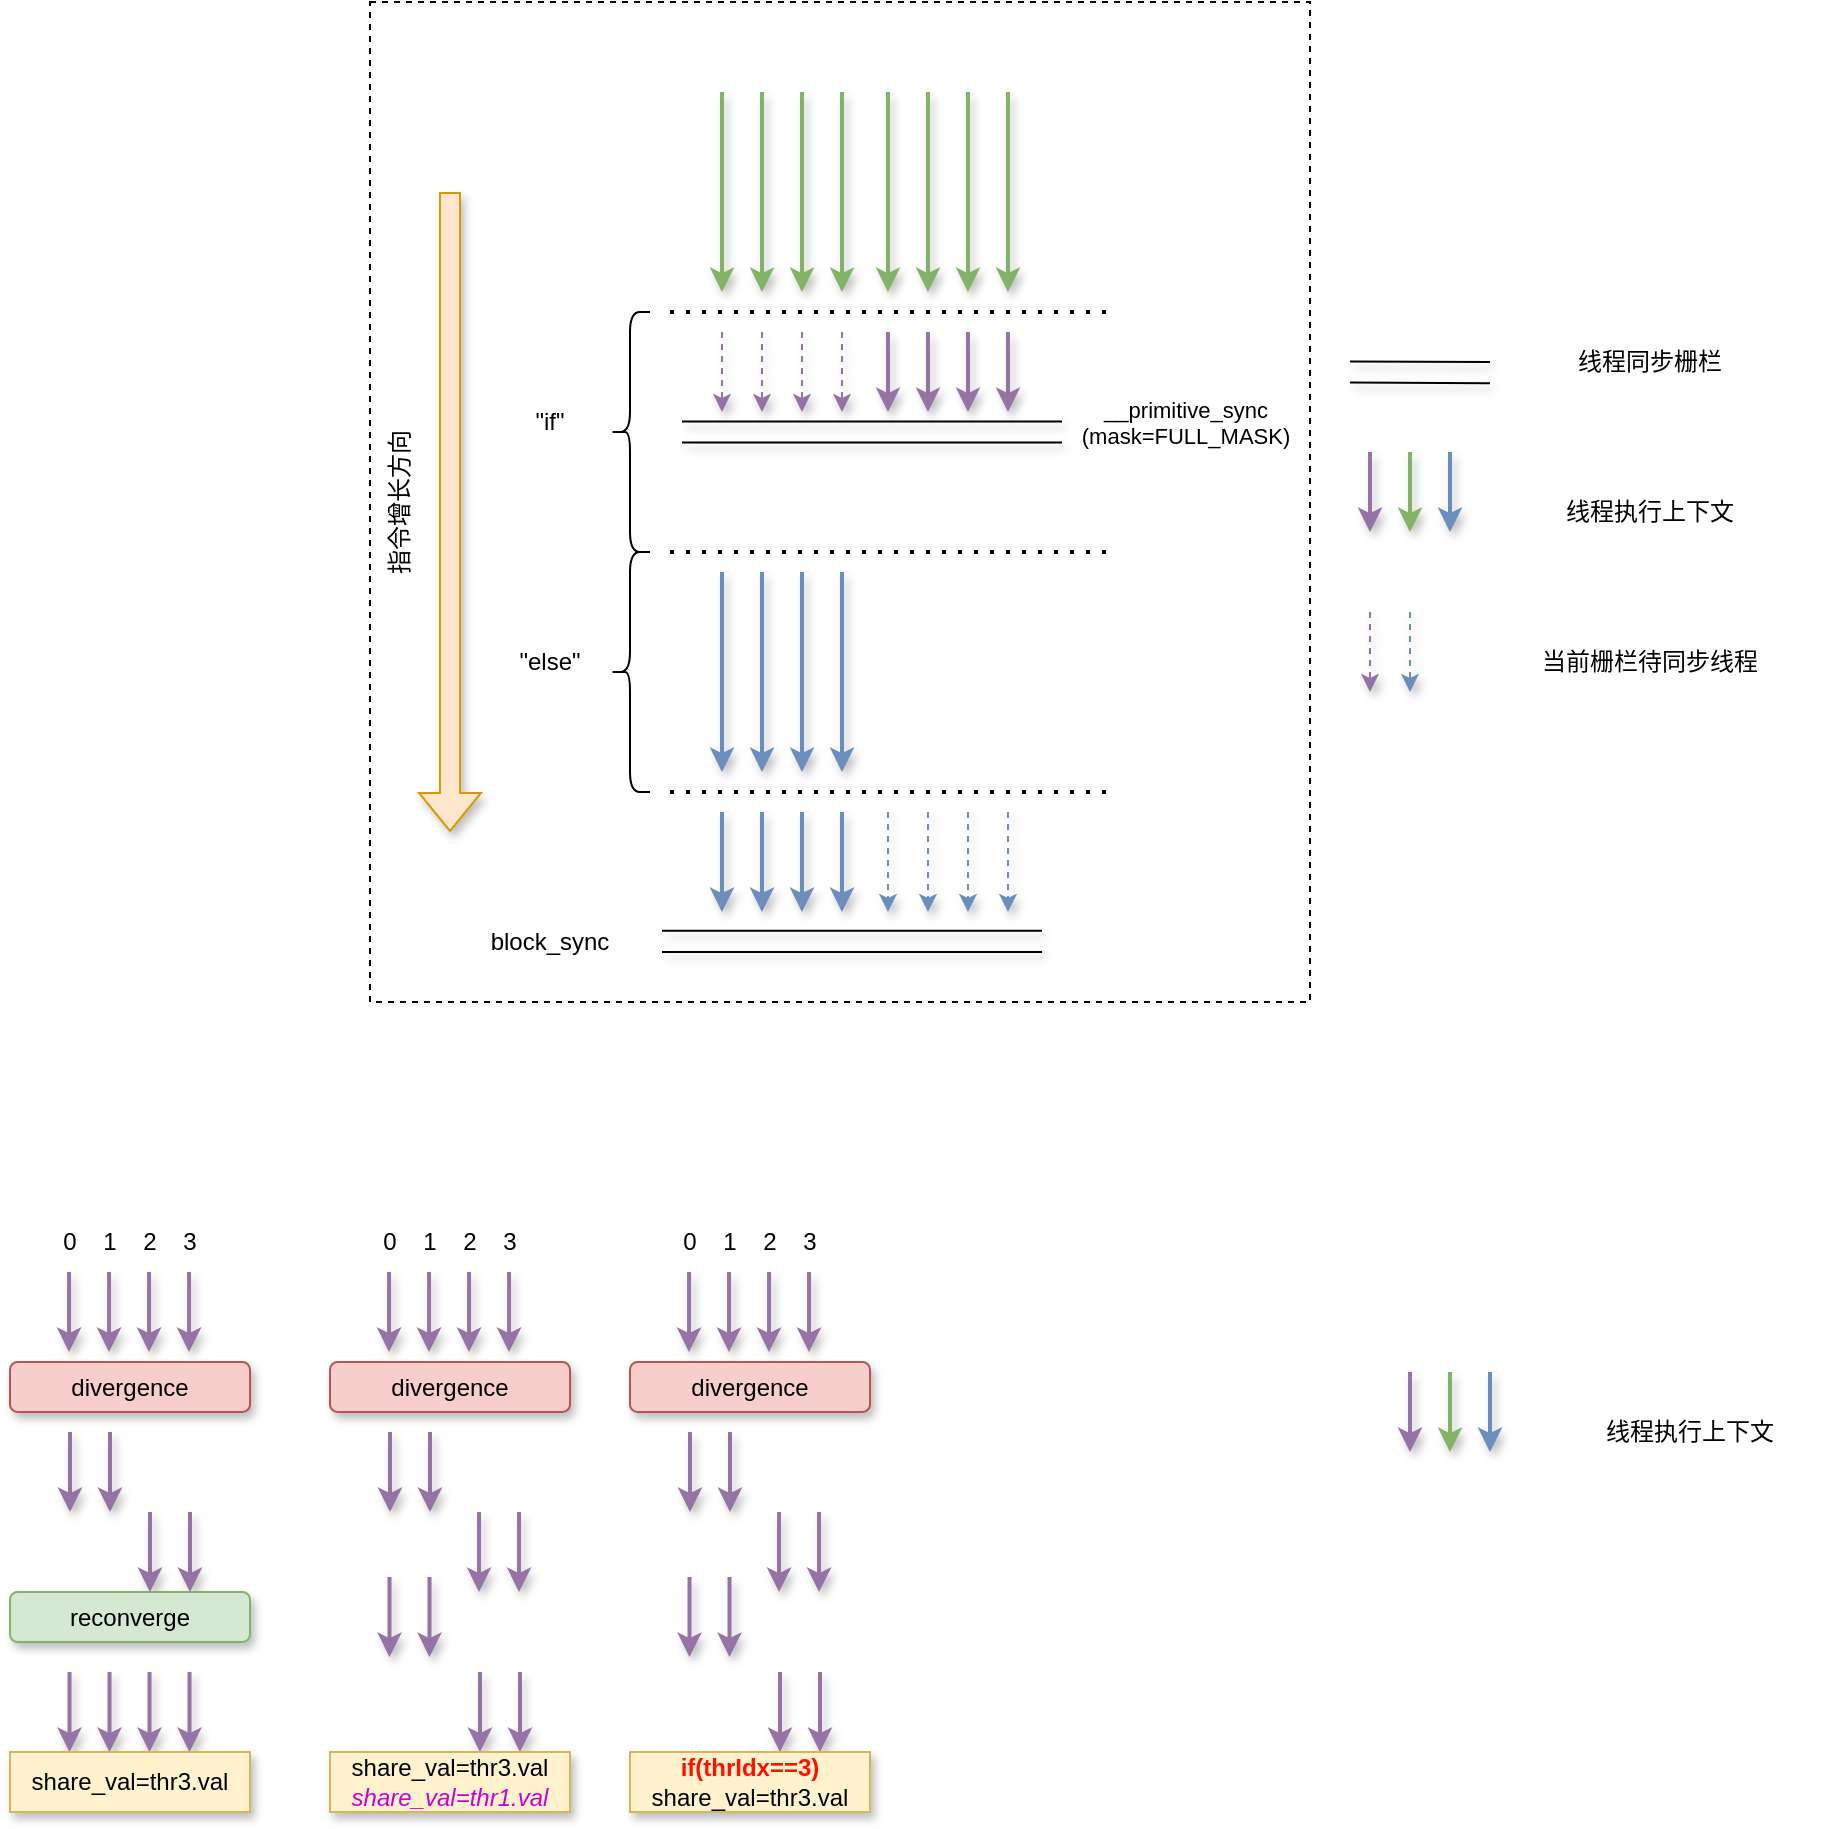 <mxfile version="24.4.0" type="github">
  <diagram name="第 1 页" id="qoLdiFCqsZCSUA59nAG3">
    <mxGraphModel dx="1637" dy="458" grid="1" gridSize="10" guides="1" tooltips="1" connect="1" arrows="1" fold="1" page="1" pageScale="1" pageWidth="827" pageHeight="1169" math="0" shadow="0">
      <root>
        <mxCell id="0" />
        <mxCell id="1" parent="0" />
        <mxCell id="PFtwk1hPvhhd0XtJ_q7h-61" value="" style="rounded=0;whiteSpace=wrap;html=1;fillColor=none;dashed=1;shadow=0;glass=0;" parent="1" vertex="1">
          <mxGeometry x="80" y="165" width="470" height="500" as="geometry" />
        </mxCell>
        <mxCell id="PFtwk1hPvhhd0XtJ_q7h-1" value="" style="endArrow=classic;html=1;rounded=0;strokeWidth=2;fillColor=#d5e8d4;strokeColor=#82b366;flowAnimation=0;shadow=1;" parent="1" edge="1">
          <mxGeometry width="50" height="50" relative="1" as="geometry">
            <mxPoint x="256" y="210" as="sourcePoint" />
            <mxPoint x="256" y="310" as="targetPoint" />
          </mxGeometry>
        </mxCell>
        <mxCell id="PFtwk1hPvhhd0XtJ_q7h-2" value="" style="endArrow=classic;html=1;rounded=0;strokeWidth=2;fillColor=#d5e8d4;strokeColor=#82b366;flowAnimation=0;shadow=1;" parent="1" edge="1">
          <mxGeometry width="50" height="50" relative="1" as="geometry">
            <mxPoint x="276" y="210" as="sourcePoint" />
            <mxPoint x="276" y="310" as="targetPoint" />
          </mxGeometry>
        </mxCell>
        <mxCell id="PFtwk1hPvhhd0XtJ_q7h-3" value="" style="endArrow=classic;html=1;rounded=0;strokeWidth=2;fillColor=#d5e8d4;strokeColor=#82b366;flowAnimation=0;shadow=1;" parent="1" edge="1">
          <mxGeometry width="50" height="50" relative="1" as="geometry">
            <mxPoint x="296" y="210" as="sourcePoint" />
            <mxPoint x="296" y="310" as="targetPoint" />
          </mxGeometry>
        </mxCell>
        <mxCell id="PFtwk1hPvhhd0XtJ_q7h-4" value="" style="endArrow=classic;html=1;rounded=0;strokeWidth=2;fillColor=#d5e8d4;strokeColor=#82b366;flowAnimation=0;shadow=1;" parent="1" edge="1">
          <mxGeometry width="50" height="50" relative="1" as="geometry">
            <mxPoint x="316" y="210" as="sourcePoint" />
            <mxPoint x="316" y="310" as="targetPoint" />
          </mxGeometry>
        </mxCell>
        <mxCell id="PFtwk1hPvhhd0XtJ_q7h-5" value="" style="endArrow=classic;html=1;rounded=0;strokeWidth=2;fillColor=#d5e8d4;strokeColor=#82b366;flowAnimation=0;shadow=1;" parent="1" edge="1">
          <mxGeometry width="50" height="50" relative="1" as="geometry">
            <mxPoint x="339" y="210" as="sourcePoint" />
            <mxPoint x="339" y="310" as="targetPoint" />
          </mxGeometry>
        </mxCell>
        <mxCell id="PFtwk1hPvhhd0XtJ_q7h-6" value="" style="endArrow=classic;html=1;rounded=0;strokeWidth=2;fillColor=#d5e8d4;strokeColor=#82b366;flowAnimation=0;shadow=1;" parent="1" edge="1">
          <mxGeometry width="50" height="50" relative="1" as="geometry">
            <mxPoint x="359" y="210" as="sourcePoint" />
            <mxPoint x="359" y="310" as="targetPoint" />
          </mxGeometry>
        </mxCell>
        <mxCell id="PFtwk1hPvhhd0XtJ_q7h-7" value="" style="endArrow=classic;html=1;rounded=0;strokeWidth=2;fillColor=#d5e8d4;strokeColor=#82b366;flowAnimation=0;shadow=1;" parent="1" edge="1">
          <mxGeometry width="50" height="50" relative="1" as="geometry">
            <mxPoint x="379" y="210" as="sourcePoint" />
            <mxPoint x="379" y="310" as="targetPoint" />
          </mxGeometry>
        </mxCell>
        <mxCell id="PFtwk1hPvhhd0XtJ_q7h-8" value="" style="endArrow=classic;html=1;rounded=0;strokeWidth=2;fillColor=#d5e8d4;strokeColor=#82b366;flowAnimation=0;shadow=1;" parent="1" edge="1">
          <mxGeometry width="50" height="50" relative="1" as="geometry">
            <mxPoint x="399" y="210" as="sourcePoint" />
            <mxPoint x="399" y="310" as="targetPoint" />
          </mxGeometry>
        </mxCell>
        <mxCell id="PFtwk1hPvhhd0XtJ_q7h-9" value="&quot;if&quot;" style="text;html=1;align=center;verticalAlign=middle;whiteSpace=wrap;rounded=0;" parent="1" vertex="1">
          <mxGeometry x="140" y="360" width="60" height="30" as="geometry" />
        </mxCell>
        <mxCell id="PFtwk1hPvhhd0XtJ_q7h-10" value="&lt;font style=&quot;font-size: 11px;&quot;&gt;__primitive_sync&lt;/font&gt;&lt;div style=&quot;font-size: 11px;&quot;&gt;&lt;font style=&quot;font-size: 11px;&quot;&gt;(mask=FULL_MASK)&lt;/font&gt;&lt;/div&gt;" style="text;html=1;align=center;verticalAlign=middle;whiteSpace=wrap;rounded=0;" parent="1" vertex="1">
          <mxGeometry x="438" y="360" width="100" height="30" as="geometry" />
        </mxCell>
        <mxCell id="PFtwk1hPvhhd0XtJ_q7h-11" value="" style="endArrow=none;dashed=1;html=1;dashPattern=1 3;strokeWidth=2;rounded=0;" parent="1" edge="1">
          <mxGeometry width="50" height="50" relative="1" as="geometry">
            <mxPoint x="230" y="320" as="sourcePoint" />
            <mxPoint x="450" y="320" as="targetPoint" />
          </mxGeometry>
        </mxCell>
        <mxCell id="PFtwk1hPvhhd0XtJ_q7h-12" value="" style="shape=curlyBracket;whiteSpace=wrap;html=1;rounded=1;labelPosition=left;verticalLabelPosition=middle;align=right;verticalAlign=middle;" parent="1" vertex="1">
          <mxGeometry x="200" y="320" width="20" height="120" as="geometry" />
        </mxCell>
        <mxCell id="PFtwk1hPvhhd0XtJ_q7h-13" value="" style="endArrow=none;dashed=1;html=1;dashPattern=1 3;strokeWidth=2;rounded=0;" parent="1" edge="1">
          <mxGeometry width="50" height="50" relative="1" as="geometry">
            <mxPoint x="230" y="440" as="sourcePoint" />
            <mxPoint x="450" y="440" as="targetPoint" />
          </mxGeometry>
        </mxCell>
        <mxCell id="PFtwk1hPvhhd0XtJ_q7h-14" value="" style="endArrow=classic;html=1;rounded=0;strokeWidth=2;fillColor=#e1d5e7;strokeColor=#9673a6;flowAnimation=0;shadow=1;" parent="1" edge="1">
          <mxGeometry width="50" height="50" relative="1" as="geometry">
            <mxPoint x="339" y="330" as="sourcePoint" />
            <mxPoint x="339" y="370" as="targetPoint" />
          </mxGeometry>
        </mxCell>
        <mxCell id="PFtwk1hPvhhd0XtJ_q7h-15" value="" style="endArrow=classic;html=1;rounded=0;strokeWidth=2;fillColor=#e1d5e7;strokeColor=#9673a6;flowAnimation=0;shadow=1;" parent="1" edge="1">
          <mxGeometry width="50" height="50" relative="1" as="geometry">
            <mxPoint x="359" y="330" as="sourcePoint" />
            <mxPoint x="359" y="370" as="targetPoint" />
          </mxGeometry>
        </mxCell>
        <mxCell id="PFtwk1hPvhhd0XtJ_q7h-16" value="" style="endArrow=classic;html=1;rounded=0;strokeWidth=2;fillColor=#e1d5e7;strokeColor=#9673a6;flowAnimation=0;shadow=1;" parent="1" edge="1">
          <mxGeometry width="50" height="50" relative="1" as="geometry">
            <mxPoint x="379" y="330" as="sourcePoint" />
            <mxPoint x="379" y="370" as="targetPoint" />
          </mxGeometry>
        </mxCell>
        <mxCell id="PFtwk1hPvhhd0XtJ_q7h-17" value="" style="endArrow=classic;html=1;rounded=0;strokeWidth=2;fillColor=#e1d5e7;strokeColor=#9673a6;flowAnimation=0;shadow=1;" parent="1" edge="1">
          <mxGeometry width="50" height="50" relative="1" as="geometry">
            <mxPoint x="399" y="330" as="sourcePoint" />
            <mxPoint x="399" y="370" as="targetPoint" />
          </mxGeometry>
        </mxCell>
        <mxCell id="PFtwk1hPvhhd0XtJ_q7h-18" value="" style="shape=link;html=1;rounded=0;width=10.571;shadow=1;" parent="1" edge="1">
          <mxGeometry width="100" relative="1" as="geometry">
            <mxPoint x="236" y="380" as="sourcePoint" />
            <mxPoint x="426" y="380" as="targetPoint" />
          </mxGeometry>
        </mxCell>
        <mxCell id="PFtwk1hPvhhd0XtJ_q7h-19" value="" style="endArrow=classic;html=1;rounded=0;strokeWidth=1;fillColor=#e1d5e7;strokeColor=#9673a6;dashed=1;flowAnimation=0;shadow=1;" parent="1" edge="1">
          <mxGeometry width="50" height="50" relative="1" as="geometry">
            <mxPoint x="256" y="330" as="sourcePoint" />
            <mxPoint x="256" y="370" as="targetPoint" />
          </mxGeometry>
        </mxCell>
        <mxCell id="PFtwk1hPvhhd0XtJ_q7h-20" value="" style="endArrow=classic;html=1;rounded=0;strokeWidth=1;fillColor=#e1d5e7;strokeColor=#9673a6;dashed=1;flowAnimation=0;shadow=1;" parent="1" edge="1">
          <mxGeometry width="50" height="50" relative="1" as="geometry">
            <mxPoint x="276" y="330" as="sourcePoint" />
            <mxPoint x="276" y="370" as="targetPoint" />
          </mxGeometry>
        </mxCell>
        <mxCell id="PFtwk1hPvhhd0XtJ_q7h-21" value="" style="endArrow=classic;html=1;rounded=0;strokeWidth=1;fillColor=#e1d5e7;strokeColor=#9673a6;dashed=1;flowAnimation=0;shadow=1;" parent="1" edge="1">
          <mxGeometry width="50" height="50" relative="1" as="geometry">
            <mxPoint x="296" y="330" as="sourcePoint" />
            <mxPoint x="296" y="370" as="targetPoint" />
          </mxGeometry>
        </mxCell>
        <mxCell id="PFtwk1hPvhhd0XtJ_q7h-22" value="" style="endArrow=classic;html=1;rounded=0;strokeWidth=1;fillColor=#e1d5e7;strokeColor=#9673a6;dashed=1;flowAnimation=0;shadow=1;" parent="1" edge="1">
          <mxGeometry width="50" height="50" relative="1" as="geometry">
            <mxPoint x="316" y="330" as="sourcePoint" />
            <mxPoint x="316" y="370" as="targetPoint" />
          </mxGeometry>
        </mxCell>
        <mxCell id="PFtwk1hPvhhd0XtJ_q7h-23" value="&quot;else&quot;" style="text;html=1;align=center;verticalAlign=middle;whiteSpace=wrap;rounded=0;" parent="1" vertex="1">
          <mxGeometry x="140" y="480" width="60" height="30" as="geometry" />
        </mxCell>
        <mxCell id="PFtwk1hPvhhd0XtJ_q7h-24" value="" style="endArrow=none;dashed=1;html=1;dashPattern=1 3;strokeWidth=2;rounded=0;" parent="1" edge="1">
          <mxGeometry width="50" height="50" relative="1" as="geometry">
            <mxPoint x="230" y="440" as="sourcePoint" />
            <mxPoint x="450" y="440" as="targetPoint" />
          </mxGeometry>
        </mxCell>
        <mxCell id="PFtwk1hPvhhd0XtJ_q7h-25" value="" style="shape=curlyBracket;whiteSpace=wrap;html=1;rounded=1;labelPosition=left;verticalLabelPosition=middle;align=right;verticalAlign=middle;" parent="1" vertex="1">
          <mxGeometry x="200" y="440" width="20" height="120" as="geometry" />
        </mxCell>
        <mxCell id="PFtwk1hPvhhd0XtJ_q7h-26" value="" style="endArrow=none;dashed=1;html=1;dashPattern=1 3;strokeWidth=2;rounded=0;" parent="1" edge="1">
          <mxGeometry width="50" height="50" relative="1" as="geometry">
            <mxPoint x="230" y="560" as="sourcePoint" />
            <mxPoint x="450" y="560" as="targetPoint" />
          </mxGeometry>
        </mxCell>
        <mxCell id="PFtwk1hPvhhd0XtJ_q7h-27" value="" style="endArrow=classic;html=1;rounded=0;strokeWidth=2;fillColor=#dae8fc;strokeColor=#6c8ebf;shadow=1;" parent="1" edge="1">
          <mxGeometry width="50" height="50" relative="1" as="geometry">
            <mxPoint x="256" y="450" as="sourcePoint" />
            <mxPoint x="256" y="550" as="targetPoint" />
          </mxGeometry>
        </mxCell>
        <mxCell id="PFtwk1hPvhhd0XtJ_q7h-28" value="" style="endArrow=classic;html=1;rounded=0;strokeWidth=2;fillColor=#dae8fc;strokeColor=#6c8ebf;shadow=1;" parent="1" edge="1">
          <mxGeometry width="50" height="50" relative="1" as="geometry">
            <mxPoint x="276" y="450" as="sourcePoint" />
            <mxPoint x="276" y="550" as="targetPoint" />
          </mxGeometry>
        </mxCell>
        <mxCell id="PFtwk1hPvhhd0XtJ_q7h-29" value="" style="endArrow=classic;html=1;rounded=0;strokeWidth=2;fillColor=#dae8fc;strokeColor=#6c8ebf;shadow=1;" parent="1" edge="1">
          <mxGeometry width="50" height="50" relative="1" as="geometry">
            <mxPoint x="296" y="450" as="sourcePoint" />
            <mxPoint x="296" y="550" as="targetPoint" />
          </mxGeometry>
        </mxCell>
        <mxCell id="PFtwk1hPvhhd0XtJ_q7h-30" value="" style="endArrow=classic;html=1;rounded=0;strokeWidth=2;fillColor=#dae8fc;strokeColor=#6c8ebf;shadow=1;" parent="1" edge="1">
          <mxGeometry width="50" height="50" relative="1" as="geometry">
            <mxPoint x="316" y="450" as="sourcePoint" />
            <mxPoint x="316" y="550" as="targetPoint" />
          </mxGeometry>
        </mxCell>
        <mxCell id="PFtwk1hPvhhd0XtJ_q7h-36" value="block_sync" style="text;html=1;align=center;verticalAlign=middle;whiteSpace=wrap;rounded=0;" parent="1" vertex="1">
          <mxGeometry x="140" y="620" width="60" height="30" as="geometry" />
        </mxCell>
        <mxCell id="PFtwk1hPvhhd0XtJ_q7h-37" value="" style="shape=link;html=1;rounded=0;width=10.571;shadow=1;" parent="1" edge="1">
          <mxGeometry width="100" relative="1" as="geometry">
            <mxPoint x="226" y="634.71" as="sourcePoint" />
            <mxPoint x="416" y="634.71" as="targetPoint" />
          </mxGeometry>
        </mxCell>
        <mxCell id="PFtwk1hPvhhd0XtJ_q7h-42" value="" style="endArrow=classic;html=1;rounded=0;strokeWidth=2;fillColor=#dae8fc;strokeColor=#6c8ebf;shadow=1;" parent="1" edge="1">
          <mxGeometry width="50" height="50" relative="1" as="geometry">
            <mxPoint x="256" y="570" as="sourcePoint" />
            <mxPoint x="256" y="620" as="targetPoint" />
          </mxGeometry>
        </mxCell>
        <mxCell id="PFtwk1hPvhhd0XtJ_q7h-43" value="" style="endArrow=classic;html=1;rounded=0;strokeWidth=2;fillColor=#dae8fc;strokeColor=#6c8ebf;shadow=1;" parent="1" edge="1">
          <mxGeometry width="50" height="50" relative="1" as="geometry">
            <mxPoint x="276" y="570" as="sourcePoint" />
            <mxPoint x="276" y="620" as="targetPoint" />
          </mxGeometry>
        </mxCell>
        <mxCell id="PFtwk1hPvhhd0XtJ_q7h-44" value="" style="endArrow=classic;html=1;rounded=0;strokeWidth=2;fillColor=#dae8fc;strokeColor=#6c8ebf;shadow=1;" parent="1" edge="1">
          <mxGeometry width="50" height="50" relative="1" as="geometry">
            <mxPoint x="296" y="570" as="sourcePoint" />
            <mxPoint x="296" y="620" as="targetPoint" />
          </mxGeometry>
        </mxCell>
        <mxCell id="PFtwk1hPvhhd0XtJ_q7h-45" value="" style="endArrow=classic;html=1;rounded=0;strokeWidth=2;fillColor=#dae8fc;strokeColor=#6c8ebf;shadow=1;" parent="1" edge="1">
          <mxGeometry width="50" height="50" relative="1" as="geometry">
            <mxPoint x="316" y="570" as="sourcePoint" />
            <mxPoint x="316" y="620" as="targetPoint" />
          </mxGeometry>
        </mxCell>
        <mxCell id="PFtwk1hPvhhd0XtJ_q7h-46" value="" style="endArrow=classic;html=1;rounded=0;strokeWidth=1;fillColor=#dae8fc;strokeColor=#6c8ebf;dashed=1;shadow=1;" parent="1" edge="1">
          <mxGeometry width="50" height="50" relative="1" as="geometry">
            <mxPoint x="600" y="470" as="sourcePoint" />
            <mxPoint x="600" y="510" as="targetPoint" />
          </mxGeometry>
        </mxCell>
        <mxCell id="PFtwk1hPvhhd0XtJ_q7h-47" value="" style="endArrow=classic;html=1;rounded=0;strokeWidth=1;fillColor=#dae8fc;strokeColor=#6c8ebf;dashed=1;shadow=1;" parent="1" edge="1">
          <mxGeometry width="50" height="50" relative="1" as="geometry">
            <mxPoint x="359" y="570" as="sourcePoint" />
            <mxPoint x="359" y="620" as="targetPoint" />
          </mxGeometry>
        </mxCell>
        <mxCell id="PFtwk1hPvhhd0XtJ_q7h-48" value="" style="endArrow=classic;html=1;rounded=0;strokeWidth=1;fillColor=#dae8fc;strokeColor=#6c8ebf;dashed=1;shadow=1;" parent="1" edge="1">
          <mxGeometry width="50" height="50" relative="1" as="geometry">
            <mxPoint x="379" y="570" as="sourcePoint" />
            <mxPoint x="379" y="620" as="targetPoint" />
          </mxGeometry>
        </mxCell>
        <mxCell id="PFtwk1hPvhhd0XtJ_q7h-49" value="" style="endArrow=classic;html=1;rounded=0;strokeWidth=1;fillColor=#dae8fc;strokeColor=#6c8ebf;dashed=1;shadow=1;" parent="1" edge="1">
          <mxGeometry width="50" height="50" relative="1" as="geometry">
            <mxPoint x="399" y="570" as="sourcePoint" />
            <mxPoint x="399" y="620" as="targetPoint" />
          </mxGeometry>
        </mxCell>
        <mxCell id="PFtwk1hPvhhd0XtJ_q7h-50" value="" style="shape=flexArrow;endArrow=classic;html=1;rounded=0;fillColor=#ffe6cc;strokeColor=#d79b00;shadow=1;" parent="1" edge="1">
          <mxGeometry width="50" height="50" relative="1" as="geometry">
            <mxPoint x="120" y="260" as="sourcePoint" />
            <mxPoint x="120" y="580" as="targetPoint" />
          </mxGeometry>
        </mxCell>
        <mxCell id="PFtwk1hPvhhd0XtJ_q7h-51" value="指令增长方向" style="text;html=1;align=center;verticalAlign=middle;whiteSpace=wrap;rounded=0;rotation=-90;" parent="1" vertex="1">
          <mxGeometry x="30" y="400" width="130" height="30" as="geometry" />
        </mxCell>
        <mxCell id="PFtwk1hPvhhd0XtJ_q7h-52" value="" style="shape=link;html=1;rounded=0;width=10.571;shadow=1;" parent="1" edge="1">
          <mxGeometry width="100" relative="1" as="geometry">
            <mxPoint x="570" y="350" as="sourcePoint" />
            <mxPoint x="640" y="350.29" as="targetPoint" />
          </mxGeometry>
        </mxCell>
        <mxCell id="PFtwk1hPvhhd0XtJ_q7h-53" value="线程同步栅栏" style="text;html=1;align=center;verticalAlign=middle;whiteSpace=wrap;rounded=0;" parent="1" vertex="1">
          <mxGeometry x="650" y="330" width="140" height="30" as="geometry" />
        </mxCell>
        <mxCell id="PFtwk1hPvhhd0XtJ_q7h-54" value="" style="endArrow=classic;html=1;rounded=0;strokeWidth=2;fillColor=#e1d5e7;strokeColor=#9673a6;shadow=1;" parent="1" edge="1">
          <mxGeometry width="50" height="50" relative="1" as="geometry">
            <mxPoint x="580" y="390" as="sourcePoint" />
            <mxPoint x="580" y="430" as="targetPoint" />
          </mxGeometry>
        </mxCell>
        <mxCell id="PFtwk1hPvhhd0XtJ_q7h-55" value="" style="endArrow=classic;html=1;rounded=0;strokeWidth=2;fillColor=#d5e8d4;strokeColor=#82b366;shadow=1;" parent="1" edge="1">
          <mxGeometry width="50" height="50" relative="1" as="geometry">
            <mxPoint x="600" y="390" as="sourcePoint" />
            <mxPoint x="600" y="430" as="targetPoint" />
          </mxGeometry>
        </mxCell>
        <mxCell id="PFtwk1hPvhhd0XtJ_q7h-56" value="" style="endArrow=classic;html=1;rounded=0;strokeWidth=2;fillColor=#dae8fc;strokeColor=#6c8ebf;shadow=1;" parent="1" edge="1">
          <mxGeometry width="50" height="50" relative="1" as="geometry">
            <mxPoint x="620" y="390" as="sourcePoint" />
            <mxPoint x="620" y="430" as="targetPoint" />
          </mxGeometry>
        </mxCell>
        <mxCell id="PFtwk1hPvhhd0XtJ_q7h-57" value="线程执行上下文" style="text;html=1;align=center;verticalAlign=middle;whiteSpace=wrap;rounded=0;" parent="1" vertex="1">
          <mxGeometry x="650" y="405" width="140" height="30" as="geometry" />
        </mxCell>
        <mxCell id="PFtwk1hPvhhd0XtJ_q7h-58" value="" style="endArrow=classic;html=1;rounded=0;strokeWidth=1;fillColor=#e1d5e7;strokeColor=#9673a6;dashed=1;shadow=1;" parent="1" edge="1">
          <mxGeometry width="50" height="50" relative="1" as="geometry">
            <mxPoint x="580" y="470" as="sourcePoint" />
            <mxPoint x="580" y="510" as="targetPoint" />
          </mxGeometry>
        </mxCell>
        <mxCell id="PFtwk1hPvhhd0XtJ_q7h-59" value="当前栅栏待同步线程" style="text;html=1;align=center;verticalAlign=middle;whiteSpace=wrap;rounded=0;" parent="1" vertex="1">
          <mxGeometry x="650" y="480" width="140" height="30" as="geometry" />
        </mxCell>
        <mxCell id="PFtwk1hPvhhd0XtJ_q7h-60" value="" style="endArrow=classic;html=1;rounded=0;strokeWidth=1;fillColor=#dae8fc;strokeColor=#6c8ebf;dashed=1;shadow=1;" parent="1" edge="1">
          <mxGeometry width="50" height="50" relative="1" as="geometry">
            <mxPoint x="339" y="570" as="sourcePoint" />
            <mxPoint x="339" y="620" as="targetPoint" />
          </mxGeometry>
        </mxCell>
        <mxCell id="EQWW8bcsBTYg8FEdF-Mc-1" value="" style="endArrow=classic;html=1;rounded=0;strokeWidth=2;fillColor=#e1d5e7;strokeColor=#9673a6;shadow=1;" parent="1" edge="1">
          <mxGeometry width="50" height="50" relative="1" as="geometry">
            <mxPoint x="600" y="850" as="sourcePoint" />
            <mxPoint x="600" y="890" as="targetPoint" />
          </mxGeometry>
        </mxCell>
        <mxCell id="EQWW8bcsBTYg8FEdF-Mc-2" value="" style="endArrow=classic;html=1;rounded=0;strokeWidth=2;fillColor=#d5e8d4;strokeColor=#82b366;shadow=1;" parent="1" edge="1">
          <mxGeometry width="50" height="50" relative="1" as="geometry">
            <mxPoint x="620" y="850" as="sourcePoint" />
            <mxPoint x="620" y="890" as="targetPoint" />
          </mxGeometry>
        </mxCell>
        <mxCell id="EQWW8bcsBTYg8FEdF-Mc-3" value="" style="endArrow=classic;html=1;rounded=0;strokeWidth=2;fillColor=#dae8fc;strokeColor=#6c8ebf;shadow=1;" parent="1" edge="1">
          <mxGeometry width="50" height="50" relative="1" as="geometry">
            <mxPoint x="640" y="850" as="sourcePoint" />
            <mxPoint x="640" y="890" as="targetPoint" />
          </mxGeometry>
        </mxCell>
        <mxCell id="EQWW8bcsBTYg8FEdF-Mc-4" value="线程执行上下文" style="text;html=1;align=center;verticalAlign=middle;whiteSpace=wrap;rounded=0;" parent="1" vertex="1">
          <mxGeometry x="670" y="865" width="140" height="30" as="geometry" />
        </mxCell>
        <mxCell id="EQWW8bcsBTYg8FEdF-Mc-5" value="" style="endArrow=classic;html=1;rounded=0;strokeWidth=2;fillColor=#e1d5e7;strokeColor=#9673a6;shadow=1;" parent="1" edge="1">
          <mxGeometry width="50" height="50" relative="1" as="geometry">
            <mxPoint x="-70.48" y="800" as="sourcePoint" />
            <mxPoint x="-70.48" y="840" as="targetPoint" />
          </mxGeometry>
        </mxCell>
        <mxCell id="EQWW8bcsBTYg8FEdF-Mc-6" value="" style="endArrow=classic;html=1;rounded=0;strokeWidth=2;fillColor=#e1d5e7;strokeColor=#9673a6;shadow=1;" parent="1" edge="1">
          <mxGeometry width="50" height="50" relative="1" as="geometry">
            <mxPoint x="-50.48" y="800" as="sourcePoint" />
            <mxPoint x="-50.48" y="840" as="targetPoint" />
          </mxGeometry>
        </mxCell>
        <mxCell id="EQWW8bcsBTYg8FEdF-Mc-8" value="" style="endArrow=classic;html=1;rounded=0;strokeWidth=2;fillColor=#e1d5e7;strokeColor=#9673a6;shadow=1;" parent="1" edge="1">
          <mxGeometry width="50" height="50" relative="1" as="geometry">
            <mxPoint x="-30.48" y="800" as="sourcePoint" />
            <mxPoint x="-30.48" y="840" as="targetPoint" />
          </mxGeometry>
        </mxCell>
        <mxCell id="EQWW8bcsBTYg8FEdF-Mc-9" value="" style="endArrow=classic;html=1;rounded=0;strokeWidth=2;fillColor=#e1d5e7;strokeColor=#9673a6;shadow=1;" parent="1" edge="1">
          <mxGeometry width="50" height="50" relative="1" as="geometry">
            <mxPoint x="-10.48" y="800" as="sourcePoint" />
            <mxPoint x="-10.48" y="840" as="targetPoint" />
          </mxGeometry>
        </mxCell>
        <mxCell id="EQWW8bcsBTYg8FEdF-Mc-10" value="divergence" style="rounded=1;whiteSpace=wrap;html=1;fillColor=#f8cecc;strokeColor=#b85450;shadow=1;" parent="1" vertex="1">
          <mxGeometry x="-100" y="845" width="120" height="25" as="geometry" />
        </mxCell>
        <mxCell id="EQWW8bcsBTYg8FEdF-Mc-11" value="" style="endArrow=classic;html=1;rounded=0;strokeWidth=2;fillColor=#e1d5e7;strokeColor=#9673a6;shadow=1;" parent="1" edge="1">
          <mxGeometry width="50" height="50" relative="1" as="geometry">
            <mxPoint x="-70" y="880" as="sourcePoint" />
            <mxPoint x="-70" y="920" as="targetPoint" />
          </mxGeometry>
        </mxCell>
        <mxCell id="EQWW8bcsBTYg8FEdF-Mc-12" value="" style="endArrow=classic;html=1;rounded=0;strokeWidth=2;fillColor=#e1d5e7;strokeColor=#9673a6;shadow=1;" parent="1" edge="1">
          <mxGeometry width="50" height="50" relative="1" as="geometry">
            <mxPoint x="-50.0" y="880" as="sourcePoint" />
            <mxPoint x="-50.0" y="920" as="targetPoint" />
          </mxGeometry>
        </mxCell>
        <mxCell id="EQWW8bcsBTYg8FEdF-Mc-13" value="" style="endArrow=classic;html=1;rounded=0;strokeWidth=2;fillColor=#e1d5e7;strokeColor=#9673a6;shadow=1;" parent="1" edge="1">
          <mxGeometry width="50" height="50" relative="1" as="geometry">
            <mxPoint x="-30" y="920" as="sourcePoint" />
            <mxPoint x="-30" y="960" as="targetPoint" />
          </mxGeometry>
        </mxCell>
        <mxCell id="EQWW8bcsBTYg8FEdF-Mc-14" value="" style="endArrow=classic;html=1;rounded=0;strokeWidth=2;fillColor=#e1d5e7;strokeColor=#9673a6;shadow=1;" parent="1" edge="1">
          <mxGeometry width="50" height="50" relative="1" as="geometry">
            <mxPoint x="-10" y="920" as="sourcePoint" />
            <mxPoint x="-10" y="960" as="targetPoint" />
          </mxGeometry>
        </mxCell>
        <mxCell id="EQWW8bcsBTYg8FEdF-Mc-15" value="reconverge" style="rounded=1;whiteSpace=wrap;html=1;fillColor=#d5e8d4;strokeColor=#82b366;shadow=1;" parent="1" vertex="1">
          <mxGeometry x="-100" y="960" width="120" height="25" as="geometry" />
        </mxCell>
        <mxCell id="EQWW8bcsBTYg8FEdF-Mc-16" value="" style="endArrow=classic;html=1;rounded=0;strokeWidth=2;fillColor=#e1d5e7;strokeColor=#9673a6;shadow=1;" parent="1" edge="1">
          <mxGeometry width="50" height="50" relative="1" as="geometry">
            <mxPoint x="-70.24" y="1000" as="sourcePoint" />
            <mxPoint x="-70.24" y="1040" as="targetPoint" />
          </mxGeometry>
        </mxCell>
        <mxCell id="EQWW8bcsBTYg8FEdF-Mc-17" value="" style="endArrow=classic;html=1;rounded=0;strokeWidth=2;fillColor=#e1d5e7;strokeColor=#9673a6;shadow=1;" parent="1" edge="1">
          <mxGeometry width="50" height="50" relative="1" as="geometry">
            <mxPoint x="-50.24" y="1000" as="sourcePoint" />
            <mxPoint x="-50.24" y="1040" as="targetPoint" />
          </mxGeometry>
        </mxCell>
        <mxCell id="EQWW8bcsBTYg8FEdF-Mc-18" value="" style="endArrow=classic;html=1;rounded=0;strokeWidth=2;fillColor=#e1d5e7;strokeColor=#9673a6;shadow=1;" parent="1" edge="1">
          <mxGeometry width="50" height="50" relative="1" as="geometry">
            <mxPoint x="-30.24" y="1000" as="sourcePoint" />
            <mxPoint x="-30.24" y="1040" as="targetPoint" />
          </mxGeometry>
        </mxCell>
        <mxCell id="EQWW8bcsBTYg8FEdF-Mc-19" value="" style="endArrow=classic;html=1;rounded=0;strokeWidth=2;fillColor=#e1d5e7;strokeColor=#9673a6;shadow=1;" parent="1" edge="1">
          <mxGeometry width="50" height="50" relative="1" as="geometry">
            <mxPoint x="-10.24" y="1000" as="sourcePoint" />
            <mxPoint x="-10.24" y="1040" as="targetPoint" />
          </mxGeometry>
        </mxCell>
        <mxCell id="EQWW8bcsBTYg8FEdF-Mc-20" value="share_val=thr3.val" style="rounded=0;whiteSpace=wrap;html=1;shadow=1;fillColor=#fff2cc;strokeColor=#d6b656;" parent="1" vertex="1">
          <mxGeometry x="-100" y="1040" width="120" height="30" as="geometry" />
        </mxCell>
        <mxCell id="EQWW8bcsBTYg8FEdF-Mc-21" value="" style="endArrow=classic;html=1;rounded=0;strokeWidth=2;fillColor=#e1d5e7;strokeColor=#9673a6;shadow=1;" parent="1" edge="1">
          <mxGeometry width="50" height="50" relative="1" as="geometry">
            <mxPoint x="89.52" y="800" as="sourcePoint" />
            <mxPoint x="89.52" y="840" as="targetPoint" />
          </mxGeometry>
        </mxCell>
        <mxCell id="EQWW8bcsBTYg8FEdF-Mc-22" value="" style="endArrow=classic;html=1;rounded=0;strokeWidth=2;fillColor=#e1d5e7;strokeColor=#9673a6;shadow=1;" parent="1" edge="1">
          <mxGeometry width="50" height="50" relative="1" as="geometry">
            <mxPoint x="109.52" y="800" as="sourcePoint" />
            <mxPoint x="109.52" y="840" as="targetPoint" />
          </mxGeometry>
        </mxCell>
        <mxCell id="EQWW8bcsBTYg8FEdF-Mc-23" value="" style="endArrow=classic;html=1;rounded=0;strokeWidth=2;fillColor=#e1d5e7;strokeColor=#9673a6;shadow=1;" parent="1" edge="1">
          <mxGeometry width="50" height="50" relative="1" as="geometry">
            <mxPoint x="129.52" y="800" as="sourcePoint" />
            <mxPoint x="129.52" y="840" as="targetPoint" />
          </mxGeometry>
        </mxCell>
        <mxCell id="EQWW8bcsBTYg8FEdF-Mc-24" value="" style="endArrow=classic;html=1;rounded=0;strokeWidth=2;fillColor=#e1d5e7;strokeColor=#9673a6;shadow=1;" parent="1" edge="1">
          <mxGeometry width="50" height="50" relative="1" as="geometry">
            <mxPoint x="149.52" y="800" as="sourcePoint" />
            <mxPoint x="149.52" y="840" as="targetPoint" />
          </mxGeometry>
        </mxCell>
        <mxCell id="EQWW8bcsBTYg8FEdF-Mc-25" value="divergence" style="rounded=1;whiteSpace=wrap;html=1;fillColor=#f8cecc;strokeColor=#b85450;shadow=1;" parent="1" vertex="1">
          <mxGeometry x="60" y="845" width="120" height="25" as="geometry" />
        </mxCell>
        <mxCell id="EQWW8bcsBTYg8FEdF-Mc-26" value="" style="endArrow=classic;html=1;rounded=0;strokeWidth=2;fillColor=#e1d5e7;strokeColor=#9673a6;shadow=1;" parent="1" edge="1">
          <mxGeometry width="50" height="50" relative="1" as="geometry">
            <mxPoint x="90" y="880" as="sourcePoint" />
            <mxPoint x="90" y="920" as="targetPoint" />
          </mxGeometry>
        </mxCell>
        <mxCell id="EQWW8bcsBTYg8FEdF-Mc-27" value="" style="endArrow=classic;html=1;rounded=0;strokeWidth=2;fillColor=#e1d5e7;strokeColor=#9673a6;shadow=1;" parent="1" edge="1">
          <mxGeometry width="50" height="50" relative="1" as="geometry">
            <mxPoint x="110" y="880" as="sourcePoint" />
            <mxPoint x="110" y="920" as="targetPoint" />
          </mxGeometry>
        </mxCell>
        <mxCell id="EQWW8bcsBTYg8FEdF-Mc-28" value="" style="endArrow=classic;html=1;rounded=0;strokeWidth=2;fillColor=#e1d5e7;strokeColor=#9673a6;shadow=1;" parent="1" edge="1">
          <mxGeometry width="50" height="50" relative="1" as="geometry">
            <mxPoint x="134.52" y="920" as="sourcePoint" />
            <mxPoint x="134.52" y="960" as="targetPoint" />
          </mxGeometry>
        </mxCell>
        <mxCell id="EQWW8bcsBTYg8FEdF-Mc-29" value="" style="endArrow=classic;html=1;rounded=0;strokeWidth=2;fillColor=#e1d5e7;strokeColor=#9673a6;shadow=1;" parent="1" edge="1">
          <mxGeometry width="50" height="50" relative="1" as="geometry">
            <mxPoint x="154.52" y="920" as="sourcePoint" />
            <mxPoint x="154.52" y="960" as="targetPoint" />
          </mxGeometry>
        </mxCell>
        <mxCell id="EQWW8bcsBTYg8FEdF-Mc-31" value="" style="endArrow=classic;html=1;rounded=0;strokeWidth=2;fillColor=#e1d5e7;strokeColor=#9673a6;shadow=1;" parent="1" edge="1">
          <mxGeometry width="50" height="50" relative="1" as="geometry">
            <mxPoint x="89.76" y="952.5" as="sourcePoint" />
            <mxPoint x="89.76" y="992.5" as="targetPoint" />
          </mxGeometry>
        </mxCell>
        <mxCell id="EQWW8bcsBTYg8FEdF-Mc-32" value="" style="endArrow=classic;html=1;rounded=0;strokeWidth=2;fillColor=#e1d5e7;strokeColor=#9673a6;shadow=1;" parent="1" edge="1">
          <mxGeometry width="50" height="50" relative="1" as="geometry">
            <mxPoint x="109.76" y="952.5" as="sourcePoint" />
            <mxPoint x="109.76" y="992.5" as="targetPoint" />
          </mxGeometry>
        </mxCell>
        <mxCell id="EQWW8bcsBTYg8FEdF-Mc-33" value="" style="endArrow=classic;html=1;rounded=0;strokeWidth=2;fillColor=#e1d5e7;strokeColor=#9673a6;shadow=1;" parent="1" edge="1">
          <mxGeometry width="50" height="50" relative="1" as="geometry">
            <mxPoint x="135" y="1000" as="sourcePoint" />
            <mxPoint x="135" y="1040" as="targetPoint" />
          </mxGeometry>
        </mxCell>
        <mxCell id="EQWW8bcsBTYg8FEdF-Mc-34" value="" style="endArrow=classic;html=1;rounded=0;strokeWidth=2;fillColor=#e1d5e7;strokeColor=#9673a6;shadow=1;" parent="1" edge="1">
          <mxGeometry width="50" height="50" relative="1" as="geometry">
            <mxPoint x="155" y="1000" as="sourcePoint" />
            <mxPoint x="155" y="1040" as="targetPoint" />
          </mxGeometry>
        </mxCell>
        <mxCell id="EQWW8bcsBTYg8FEdF-Mc-35" value="share_val=thr3.val&lt;div&gt;&lt;font color=&quot;#cc00cc&quot;&gt;&lt;i&gt;share_val=thr1.val&lt;/i&gt;&lt;/font&gt;&lt;/div&gt;" style="rounded=0;whiteSpace=wrap;html=1;shadow=1;fillColor=#fff2cc;strokeColor=#d6b656;" parent="1" vertex="1">
          <mxGeometry x="60" y="1040" width="120" height="30" as="geometry" />
        </mxCell>
        <mxCell id="EQWW8bcsBTYg8FEdF-Mc-36" value="0&amp;nbsp; &amp;nbsp; 1&amp;nbsp; &amp;nbsp; 2&amp;nbsp; &amp;nbsp; 3" style="text;html=1;align=center;verticalAlign=middle;whiteSpace=wrap;rounded=0;" parent="1" vertex="1">
          <mxGeometry x="-90" y="770" width="100" height="30" as="geometry" />
        </mxCell>
        <mxCell id="EQWW8bcsBTYg8FEdF-Mc-37" value="0&amp;nbsp; &amp;nbsp; 1&amp;nbsp; &amp;nbsp; 2&amp;nbsp; &amp;nbsp; 3" style="text;html=1;align=center;verticalAlign=middle;whiteSpace=wrap;rounded=0;" parent="1" vertex="1">
          <mxGeometry x="70" y="770" width="100" height="30" as="geometry" />
        </mxCell>
        <mxCell id="EQWW8bcsBTYg8FEdF-Mc-38" value="" style="endArrow=classic;html=1;rounded=0;strokeWidth=2;fillColor=#e1d5e7;strokeColor=#9673a6;shadow=1;" parent="1" edge="1">
          <mxGeometry width="50" height="50" relative="1" as="geometry">
            <mxPoint x="239.52" y="800" as="sourcePoint" />
            <mxPoint x="239.52" y="840" as="targetPoint" />
          </mxGeometry>
        </mxCell>
        <mxCell id="EQWW8bcsBTYg8FEdF-Mc-39" value="" style="endArrow=classic;html=1;rounded=0;strokeWidth=2;fillColor=#e1d5e7;strokeColor=#9673a6;shadow=1;" parent="1" edge="1">
          <mxGeometry width="50" height="50" relative="1" as="geometry">
            <mxPoint x="259.52" y="800" as="sourcePoint" />
            <mxPoint x="259.52" y="840" as="targetPoint" />
          </mxGeometry>
        </mxCell>
        <mxCell id="EQWW8bcsBTYg8FEdF-Mc-40" value="" style="endArrow=classic;html=1;rounded=0;strokeWidth=2;fillColor=#e1d5e7;strokeColor=#9673a6;shadow=1;" parent="1" edge="1">
          <mxGeometry width="50" height="50" relative="1" as="geometry">
            <mxPoint x="279.52" y="800" as="sourcePoint" />
            <mxPoint x="279.52" y="840" as="targetPoint" />
          </mxGeometry>
        </mxCell>
        <mxCell id="EQWW8bcsBTYg8FEdF-Mc-41" value="" style="endArrow=classic;html=1;rounded=0;strokeWidth=2;fillColor=#e1d5e7;strokeColor=#9673a6;shadow=1;" parent="1" edge="1">
          <mxGeometry width="50" height="50" relative="1" as="geometry">
            <mxPoint x="299.52" y="800" as="sourcePoint" />
            <mxPoint x="299.52" y="840" as="targetPoint" />
          </mxGeometry>
        </mxCell>
        <mxCell id="EQWW8bcsBTYg8FEdF-Mc-42" value="divergence" style="rounded=1;whiteSpace=wrap;html=1;fillColor=#f8cecc;strokeColor=#b85450;shadow=1;" parent="1" vertex="1">
          <mxGeometry x="210" y="845" width="120" height="25" as="geometry" />
        </mxCell>
        <mxCell id="EQWW8bcsBTYg8FEdF-Mc-43" value="" style="endArrow=classic;html=1;rounded=0;strokeWidth=2;fillColor=#e1d5e7;strokeColor=#9673a6;shadow=1;" parent="1" edge="1">
          <mxGeometry width="50" height="50" relative="1" as="geometry">
            <mxPoint x="240" y="880" as="sourcePoint" />
            <mxPoint x="240" y="920" as="targetPoint" />
          </mxGeometry>
        </mxCell>
        <mxCell id="EQWW8bcsBTYg8FEdF-Mc-44" value="" style="endArrow=classic;html=1;rounded=0;strokeWidth=2;fillColor=#e1d5e7;strokeColor=#9673a6;shadow=1;" parent="1" edge="1">
          <mxGeometry width="50" height="50" relative="1" as="geometry">
            <mxPoint x="260" y="880" as="sourcePoint" />
            <mxPoint x="260" y="920" as="targetPoint" />
          </mxGeometry>
        </mxCell>
        <mxCell id="EQWW8bcsBTYg8FEdF-Mc-45" value="" style="endArrow=classic;html=1;rounded=0;strokeWidth=2;fillColor=#e1d5e7;strokeColor=#9673a6;shadow=1;" parent="1" edge="1">
          <mxGeometry width="50" height="50" relative="1" as="geometry">
            <mxPoint x="284.52" y="920" as="sourcePoint" />
            <mxPoint x="284.52" y="960" as="targetPoint" />
          </mxGeometry>
        </mxCell>
        <mxCell id="EQWW8bcsBTYg8FEdF-Mc-46" value="" style="endArrow=classic;html=1;rounded=0;strokeWidth=2;fillColor=#e1d5e7;strokeColor=#9673a6;shadow=1;" parent="1" edge="1">
          <mxGeometry width="50" height="50" relative="1" as="geometry">
            <mxPoint x="304.52" y="920" as="sourcePoint" />
            <mxPoint x="304.52" y="960" as="targetPoint" />
          </mxGeometry>
        </mxCell>
        <mxCell id="EQWW8bcsBTYg8FEdF-Mc-47" value="" style="endArrow=classic;html=1;rounded=0;strokeWidth=2;fillColor=#e1d5e7;strokeColor=#9673a6;shadow=1;" parent="1" edge="1">
          <mxGeometry width="50" height="50" relative="1" as="geometry">
            <mxPoint x="239.76" y="952.5" as="sourcePoint" />
            <mxPoint x="239.76" y="992.5" as="targetPoint" />
          </mxGeometry>
        </mxCell>
        <mxCell id="EQWW8bcsBTYg8FEdF-Mc-48" value="" style="endArrow=classic;html=1;rounded=0;strokeWidth=2;fillColor=#e1d5e7;strokeColor=#9673a6;shadow=1;" parent="1" edge="1">
          <mxGeometry width="50" height="50" relative="1" as="geometry">
            <mxPoint x="259.76" y="952.5" as="sourcePoint" />
            <mxPoint x="259.76" y="992.5" as="targetPoint" />
          </mxGeometry>
        </mxCell>
        <mxCell id="EQWW8bcsBTYg8FEdF-Mc-49" value="" style="endArrow=classic;html=1;rounded=0;strokeWidth=2;fillColor=#e1d5e7;strokeColor=#9673a6;shadow=1;" parent="1" edge="1">
          <mxGeometry width="50" height="50" relative="1" as="geometry">
            <mxPoint x="285" y="1000" as="sourcePoint" />
            <mxPoint x="285" y="1040" as="targetPoint" />
          </mxGeometry>
        </mxCell>
        <mxCell id="EQWW8bcsBTYg8FEdF-Mc-50" value="" style="endArrow=classic;html=1;rounded=0;strokeWidth=2;fillColor=#e1d5e7;strokeColor=#9673a6;shadow=1;" parent="1" edge="1">
          <mxGeometry width="50" height="50" relative="1" as="geometry">
            <mxPoint x="305" y="1000" as="sourcePoint" />
            <mxPoint x="305" y="1040" as="targetPoint" />
          </mxGeometry>
        </mxCell>
        <mxCell id="EQWW8bcsBTYg8FEdF-Mc-51" value="&lt;div&gt;&lt;b&gt;&lt;font color=&quot;#ff1100&quot;&gt;if(thrIdx==3)&lt;/font&gt;&lt;/b&gt;&lt;/div&gt;share_val=thr3.val" style="rounded=0;whiteSpace=wrap;html=1;shadow=1;fillColor=#fff2cc;strokeColor=#d6b656;" parent="1" vertex="1">
          <mxGeometry x="210" y="1040" width="120" height="30" as="geometry" />
        </mxCell>
        <mxCell id="EQWW8bcsBTYg8FEdF-Mc-52" value="0&amp;nbsp; &amp;nbsp; 1&amp;nbsp; &amp;nbsp; 2&amp;nbsp; &amp;nbsp; 3" style="text;html=1;align=center;verticalAlign=middle;whiteSpace=wrap;rounded=0;" parent="1" vertex="1">
          <mxGeometry x="220" y="770" width="100" height="30" as="geometry" />
        </mxCell>
      </root>
    </mxGraphModel>
  </diagram>
</mxfile>
